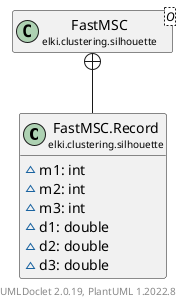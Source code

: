 @startuml
    remove .*\.(Instance|Par|Parameterizer|Factory)$
    set namespaceSeparator none
    hide empty fields
    hide empty methods

    class "<size:14>FastMSC.Record\n<size:10>elki.clustering.silhouette" as elki.clustering.silhouette.FastMSC.Record [[FastMSC.Record.html]] {
        ~m1: int
        ~m2: int
        ~m3: int
        ~d1: double
        ~d2: double
        ~d3: double
    }

    class "<size:14>FastMSC\n<size:10>elki.clustering.silhouette" as elki.clustering.silhouette.FastMSC<O> [[FastMSC.html]]

    elki.clustering.silhouette.FastMSC +-- elki.clustering.silhouette.FastMSC.Record

    center footer UMLDoclet 2.0.19, PlantUML 1.2022.8
@enduml
